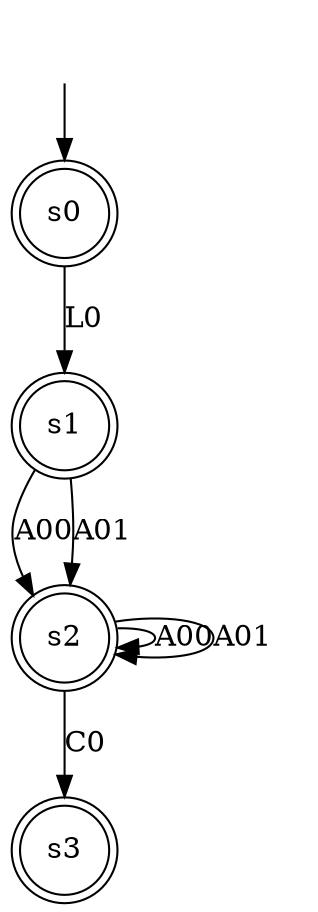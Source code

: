 digraph "data/our_models/magento_2_m" {
s0 [label=s0, shape=doublecircle];
s1 [label=s1, shape=doublecircle];
s2 [label=s2, shape=doublecircle];
s3 [label=s3, shape=doublecircle];
s0 -> s1  [label=L0];
s1 -> s2  [label=A00];
s1 -> s2  [label=A01];
s2 -> s3  [label=C0];
s2 -> s2  [label=A00];
s2 -> s2  [label=A01];
__start0 [label="", shape=none];
__start0 -> s0  [label=""];
}
